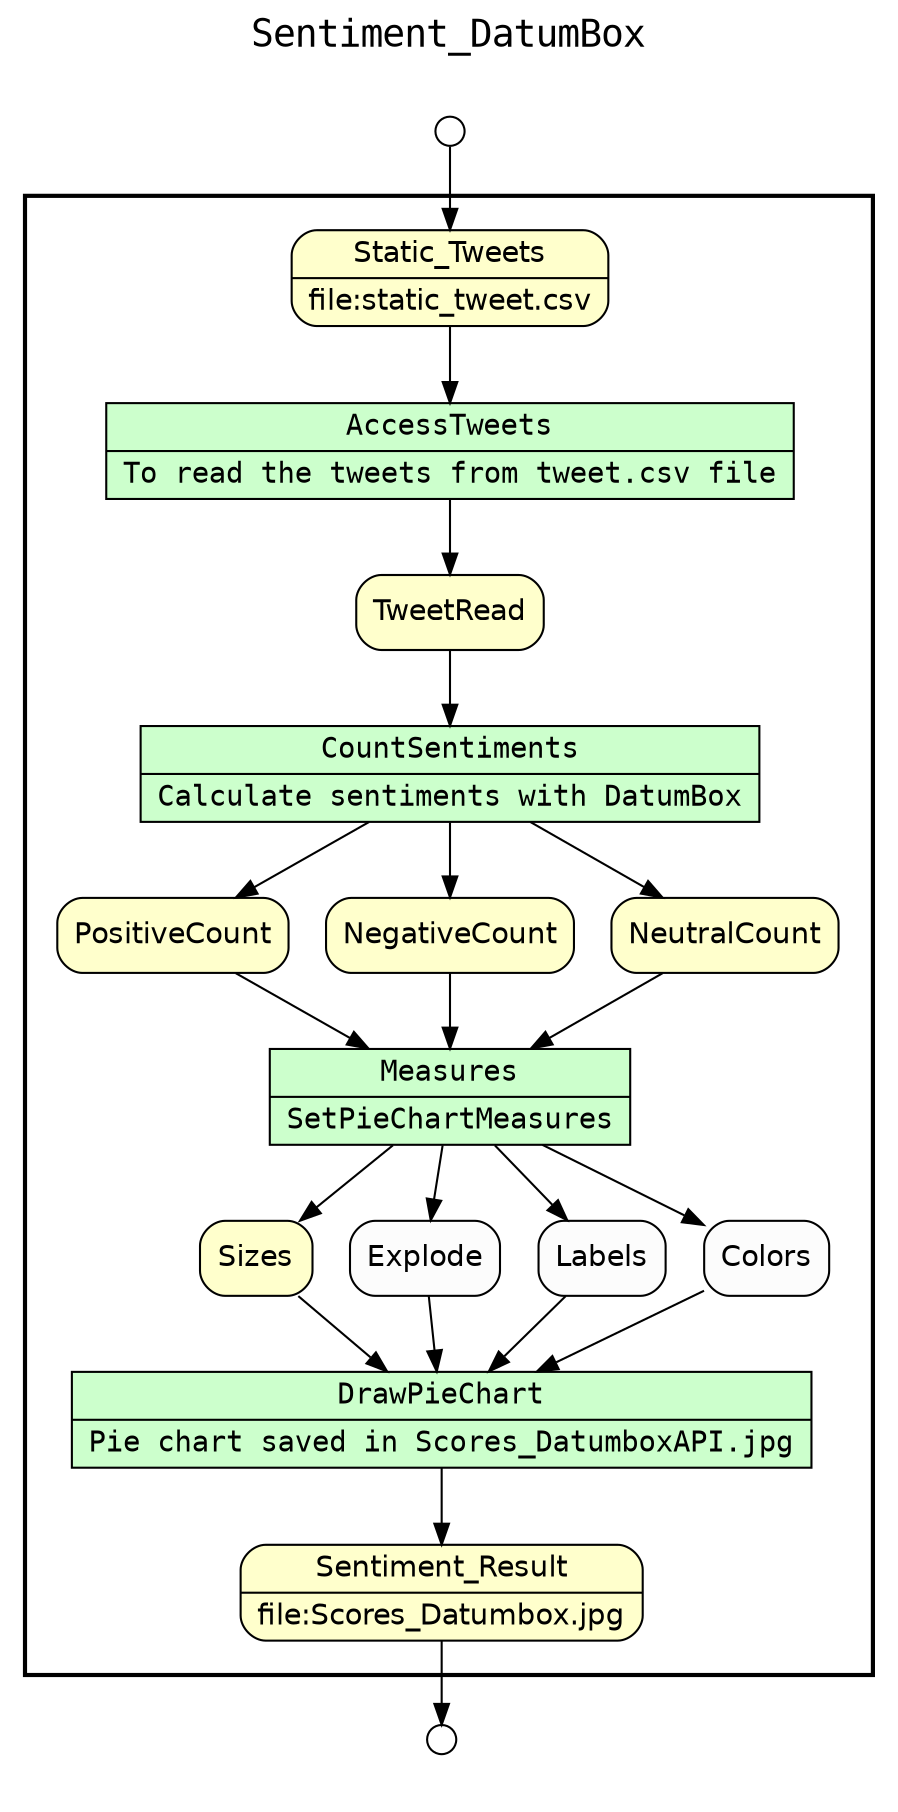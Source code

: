 digraph Workflow {
rankdir=TB
fontname=Courier; fontsize=18; labelloc=t
label=Sentiment_DatumBox
subgraph cluster_workflow_box_outer { label=""; color=black; penwidth=2
subgraph cluster_workflow_box_inner { label=""; color=white
node[shape=box style=filled fillcolor="#CCFFCC" peripheries=1 fontname=Courier]
AccessTweets [shape=record rankdir=LR label="{<f0> AccessTweets |<f1> To read the tweets from tweet.csv file}"];
CountSentiments [shape=record rankdir=LR label="{<f0> CountSentiments |<f1> Calculate sentiments with DatumBox}"];
Measures [shape=record rankdir=LR label="{<f0> Measures |<f1> SetPieChartMeasures}"];
DrawPieChart [shape=record rankdir=LR label="{<f0> DrawPieChart |<f1> Pie chart saved in Scores_DatumboxAPI.jpg}"];
node[shape=box style="rounded,filled" fillcolor="#FFFFCC" peripheries=1 fontname=Helvetica]
Sentiment_Result [shape=record rankdir=LR label="{<f0> Sentiment_Result |<f1> file\:Scores_Datumbox.jpg}"];
Static_Tweets [shape=record rankdir=LR label="{<f0> Static_Tweets |<f1> file\:static_tweet.csv}"];
TweetRead
PositiveCount
NegativeCount
NeutralCount
Sizes
node[shape=box style="rounded,filled" fillcolor="#FCFCFC" peripheries=1 fontname=Helvetica]
Explode
Labels
Colors
AccessTweets -> TweetRead
Static_Tweets -> AccessTweets
CountSentiments -> PositiveCount
CountSentiments -> NegativeCount
CountSentiments -> NeutralCount
TweetRead -> CountSentiments
Measures -> Explode
Measures -> Labels
Measures -> Sizes
Measures -> Colors
PositiveCount -> Measures
NegativeCount -> Measures
NeutralCount -> Measures
DrawPieChart -> Sentiment_Result
Explode -> DrawPieChart
Labels -> DrawPieChart
Sizes -> DrawPieChart
Colors -> DrawPieChart
}}
subgraph cluster_input_ports_group_outer { label=""; color=white
subgraph cluster_input_ports_group_inner { label=""; color=white
node[shape=circle style="rounded,filled" fillcolor="#FFFFFF" peripheries=1 fontname=Helvetica width=0.2]
Static_Tweets_input_port [label=""]
}}
subgraph cluster_output_ports_group_outer { label=""; color=white
subgraph cluster_output_ports_group_inner { label=""; color=white
node[shape=circle style="rounded,filled" fillcolor="#FFFFFF" peripheries=1 fontname=Helvetica width=0.2]
Sentiment_Result_output_port [label=""]
}}
Static_Tweets_input_port -> Static_Tweets
Sentiment_Result -> Sentiment_Result_output_port
}
